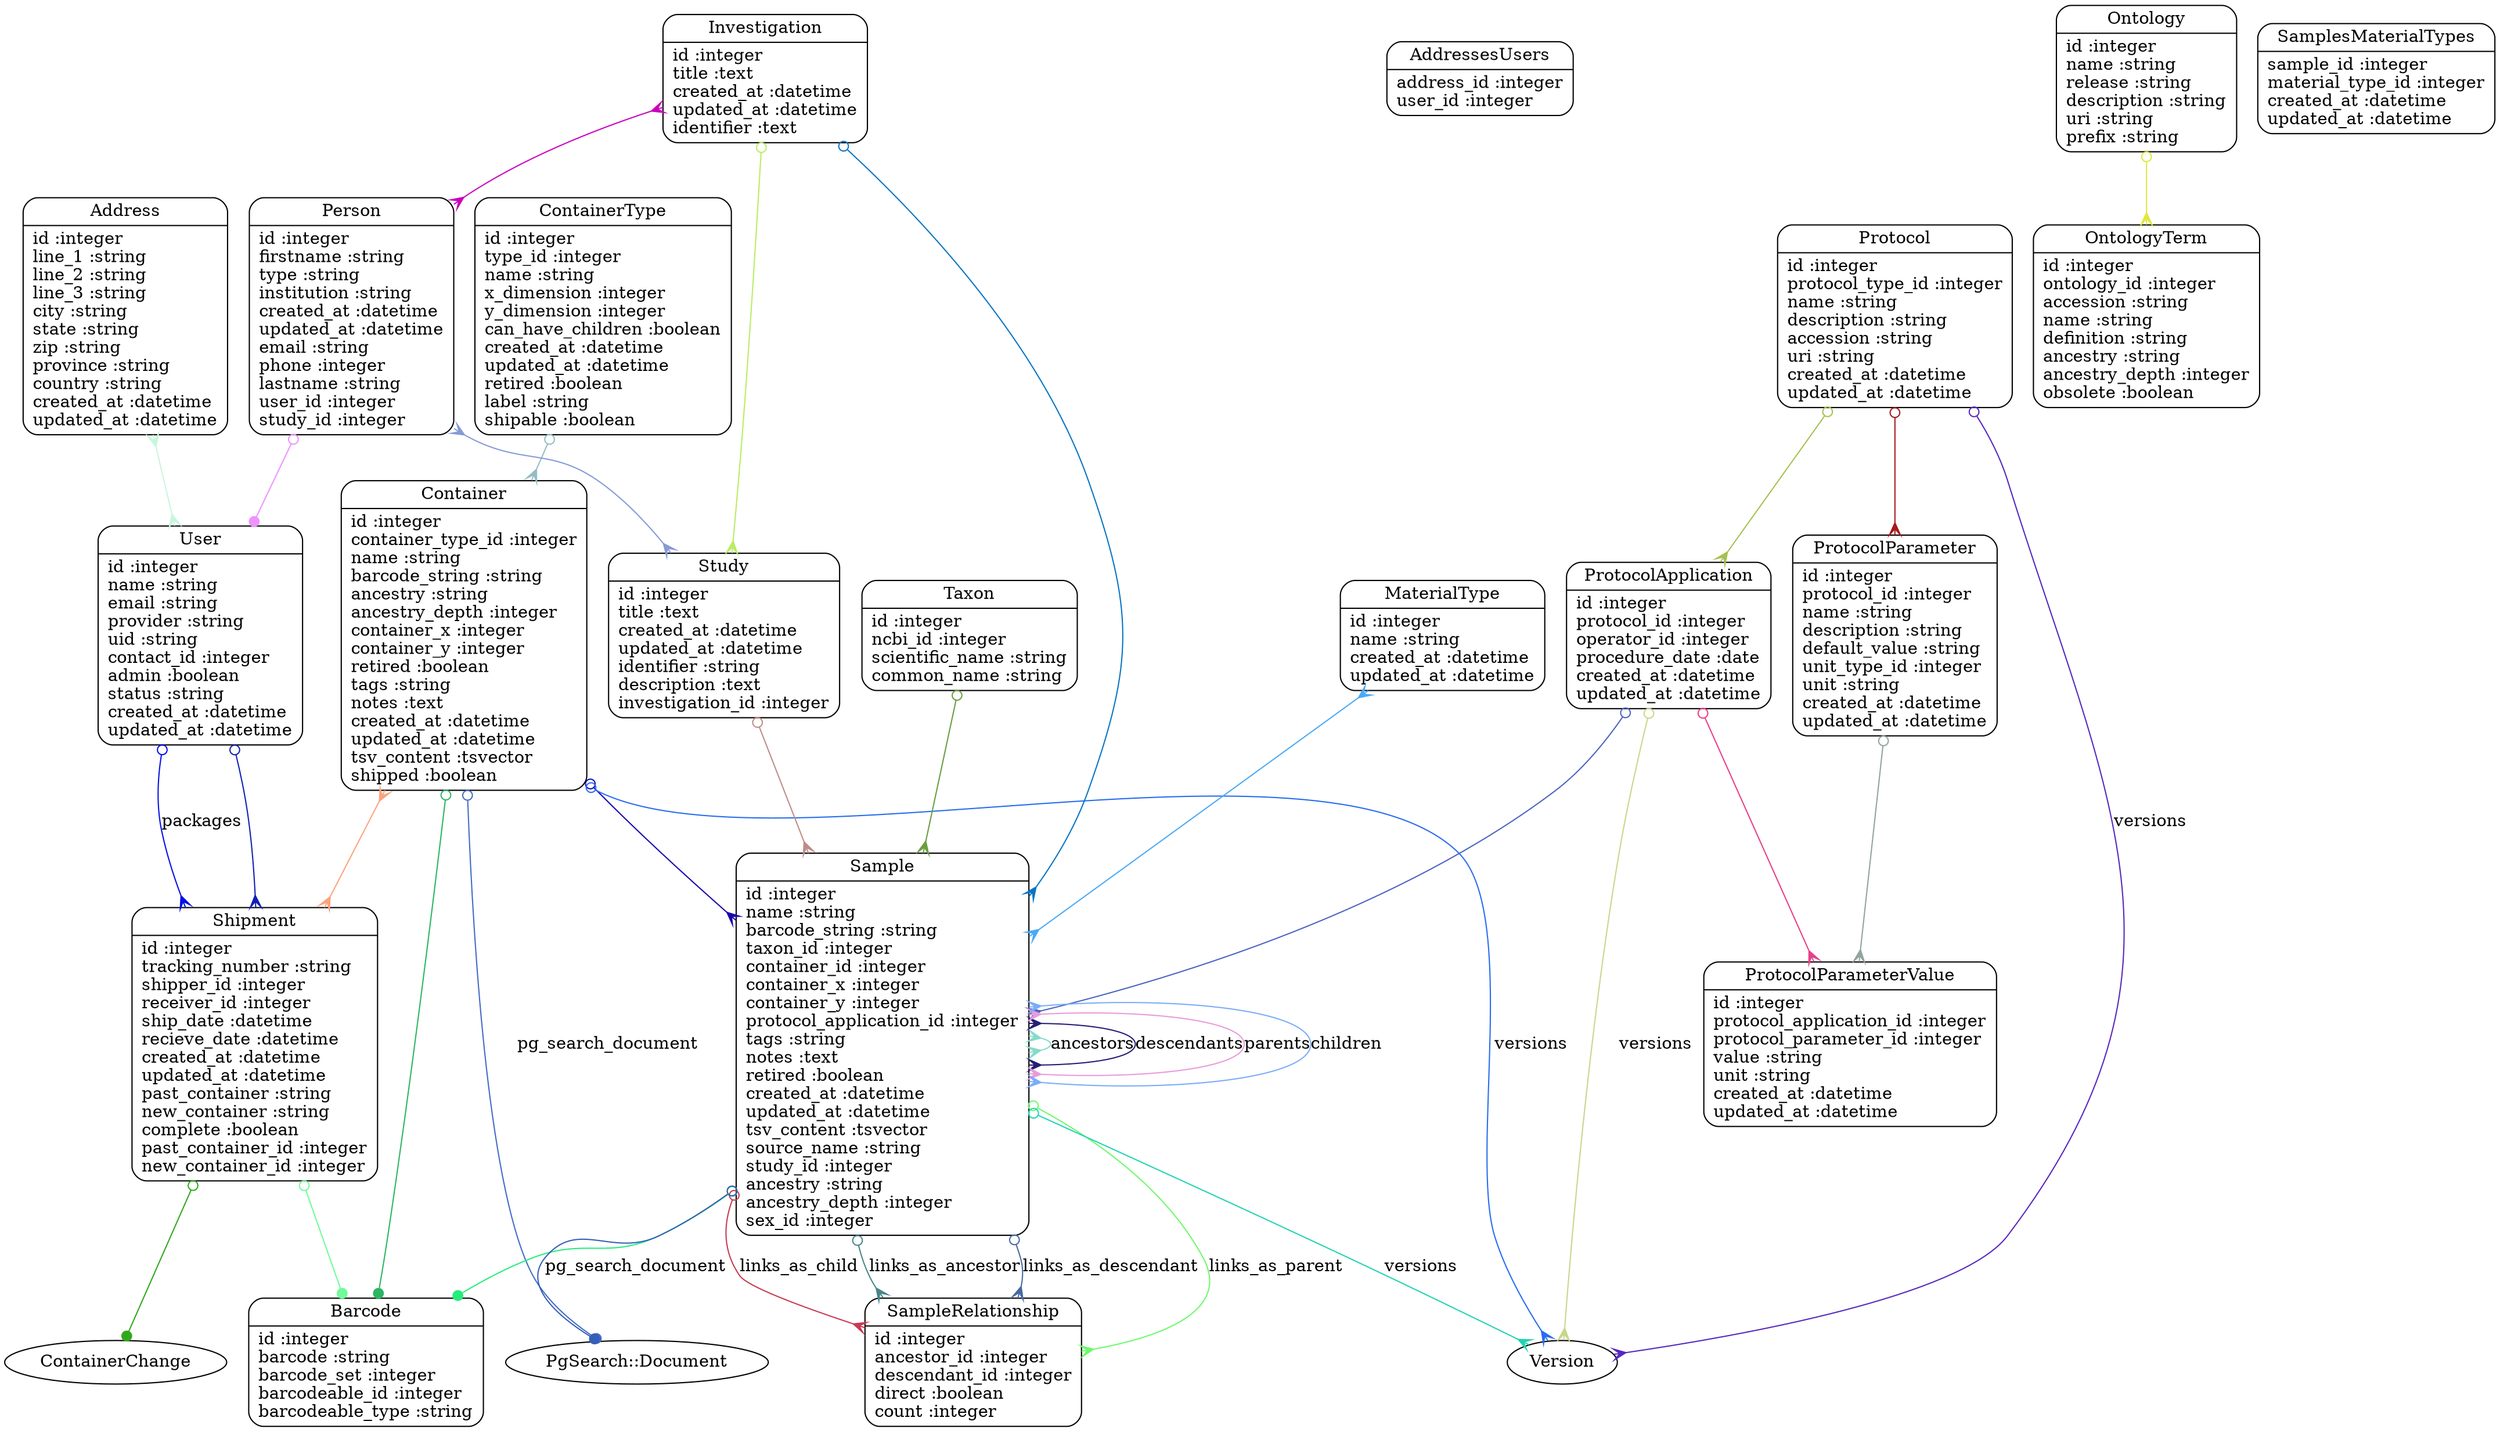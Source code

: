 digraph models_diagram {
	graph[overlap=false, splines=true]
	"Address" [shape=Mrecord, label="{Address|id :integer\lline_1 :string\lline_2 :string\lline_3 :string\lcity :string\lstate :string\lzip :string\lprovince :string\lcountry :string\lcreated_at :datetime\lupdated_at :datetime\l}"]
	"AddressesUsers" [shape=Mrecord, label="{AddressesUsers|address_id :integer\luser_id :integer\l}"]
	"Barcode" [shape=Mrecord, label="{Barcode|id :integer\lbarcode :string\lbarcode_set :integer\lbarcodeable_id :integer\lbarcodeable_type :string\l}"]
	"Container" [shape=Mrecord, label="{Container|id :integer\lcontainer_type_id :integer\lname :string\lbarcode_string :string\lancestry :string\lancestry_depth :integer\lcontainer_x :integer\lcontainer_y :integer\lretired :boolean\ltags :string\lnotes :text\lcreated_at :datetime\lupdated_at :datetime\ltsv_content :tsvector\lshipped :boolean\l}"]
	"ContainerType" [shape=Mrecord, label="{ContainerType|id :integer\ltype_id :integer\lname :string\lx_dimension :integer\ly_dimension :integer\lcan_have_children :boolean\lcreated_at :datetime\lupdated_at :datetime\lretired :boolean\llabel :string\lshipable :boolean\l}"]
	"Investigation" [shape=Mrecord, label="{Investigation|id :integer\ltitle :text\lcreated_at :datetime\lupdated_at :datetime\lidentifier :text\l}"]
	"MaterialType" [shape=Mrecord, label="{MaterialType|id :integer\lname :string\lcreated_at :datetime\lupdated_at :datetime\l}"]
	"Ontology" [shape=Mrecord, label="{Ontology|id :integer\lname :string\lrelease :string\ldescription :string\luri :string\lprefix :string\l}"]
	"OntologyTerm" [shape=Mrecord, label="{OntologyTerm|id :integer\lontology_id :integer\laccession :string\lname :string\ldefinition :string\lancestry :string\lancestry_depth :integer\lobsolete :boolean\l}"]
	"Person" [shape=Mrecord, label="{Person|id :integer\lfirstname :string\ltype :string\linstitution :string\lcreated_at :datetime\lupdated_at :datetime\lemail :string\lphone :integer\llastname :string\luser_id :integer\lstudy_id :integer\l}"]
	"Protocol" [shape=Mrecord, label="{Protocol|id :integer\lprotocol_type_id :integer\lname :string\ldescription :string\laccession :string\luri :string\lcreated_at :datetime\lupdated_at :datetime\l}"]
	"ProtocolApplication" [shape=Mrecord, label="{ProtocolApplication|id :integer\lprotocol_id :integer\loperator_id :integer\lprocedure_date :date\lcreated_at :datetime\lupdated_at :datetime\l}"]
	"ProtocolParameter" [shape=Mrecord, label="{ProtocolParameter|id :integer\lprotocol_id :integer\lname :string\ldescription :string\ldefault_value :string\lunit_type_id :integer\lunit :string\lcreated_at :datetime\lupdated_at :datetime\l}"]
	"ProtocolParameterValue" [shape=Mrecord, label="{ProtocolParameterValue|id :integer\lprotocol_application_id :integer\lprotocol_parameter_id :integer\lvalue :string\lunit :string\lcreated_at :datetime\lupdated_at :datetime\l}"]
	"Sample" [shape=Mrecord, label="{Sample|id :integer\lname :string\lbarcode_string :string\ltaxon_id :integer\lcontainer_id :integer\lcontainer_x :integer\lcontainer_y :integer\lprotocol_application_id :integer\ltags :string\lnotes :text\lretired :boolean\lcreated_at :datetime\lupdated_at :datetime\ltsv_content :tsvector\lsource_name :string\lstudy_id :integer\lancestry :string\lancestry_depth :integer\lsex_id :integer\l}"]
	"SampleRelationship" [shape=Mrecord, label="{SampleRelationship|id :integer\lancestor_id :integer\ldescendant_id :integer\ldirect :boolean\lcount :integer\l}"]
	"SamplesMaterialTypes" [shape=Mrecord, label="{SamplesMaterialTypes|sample_id :integer\lmaterial_type_id :integer\lcreated_at :datetime\lupdated_at :datetime\l}"]
	"Shipment" [shape=Mrecord, label="{Shipment|id :integer\ltracking_number :string\lshipper_id :integer\lreceiver_id :integer\lship_date :datetime\lrecieve_date :datetime\lcreated_at :datetime\lupdated_at :datetime\lpast_container :string\lnew_container :string\lcomplete :boolean\lpast_container_id :integer\lnew_container_id :integer\l}"]
	"Study" [shape=Mrecord, label="{Study|id :integer\ltitle :text\lcreated_at :datetime\lupdated_at :datetime\lidentifier :string\ldescription :text\linvestigation_id :integer\l}"]
	"Taxon" [shape=Mrecord, label="{Taxon|id :integer\lncbi_id :integer\lscientific_name :string\lcommon_name :string\l}"]
	"User" [shape=Mrecord, label="{User|id :integer\lname :string\lemail :string\lprovider :string\luid :string\lcontact_id :integer\ladmin :boolean\lstatus :string\lcreated_at :datetime\lupdated_at :datetime\l}"]
	"Address" -> "User" [arrowtail=crow, arrowhead=crow, dir=both color="#C7F6DD"]
	"Container" -> "Sample" [arrowtail=odot, arrowhead=crow, dir=both color="#1906AC"]
	"Container" -> "Barcode" [arrowtail=odot, arrowhead=dot, dir=both color="#2CB563"]
	"Container" -> "Shipment" [arrowtail=crow, arrowhead=crow, dir=both color="#FBA37C"]
	"Container" -> "Version" [label="versions", arrowtail=odot, arrowhead=crow, dir=both color="#286CF0"]
	"Container" -> "PgSearch::Document" [label="pg_search_document", arrowtail=odot, arrowhead=dot, dir=both color="#446BC6"]
	"ContainerType" -> "Container" [arrowtail=odot, arrowhead=crow, dir=both color="#94BCC4"]
	"Investigation" -> "Study" [arrowtail=odot, arrowhead=crow, dir=both color="#BAEC63"]
	"Investigation" -> "Sample" [arrowtail=odot, arrowhead=crow, dir=both color="#0975C4"]
	"Investigation" -> "Person" [arrowtail=crow, arrowhead=crow, dir=both color="#CA01BB"]
	"MaterialType" -> "Sample" [arrowtail=crow, arrowhead=crow, dir=both color="#4AAAF6"]
	"Ontology" -> "OntologyTerm" [arrowtail=odot, arrowhead=crow, dir=both color="#DFE83C"]
	"Person" -> "Study" [arrowtail=crow, arrowhead=crow, dir=both color="#869AD7"]
	"Person" -> "User" [arrowtail=odot, arrowhead=dot, dir=both color="#EE93FE"]
	"Protocol" -> "ProtocolApplication" [arrowtail=odot, arrowhead=crow, dir=both color="#A5C150"]
	"Protocol" -> "ProtocolParameter" [arrowtail=odot, arrowhead=crow, dir=both color="#A51A1D"]
	"Protocol" -> "Version" [label="versions", arrowtail=odot, arrowhead=crow, dir=both color="#5827BE"]
	"ProtocolApplication" -> "Sample" [arrowtail=odot, arrowhead=crow, dir=both color="#4B64C2"]
	"ProtocolApplication" -> "ProtocolParameterValue" [arrowtail=odot, arrowhead=crow, dir=both color="#E74089"]
	"ProtocolApplication" -> "Version" [label="versions", arrowtail=odot, arrowhead=crow, dir=both color="#C7D78A"]
	"ProtocolParameter" -> "ProtocolParameterValue" [arrowtail=odot, arrowhead=crow, dir=both color="#91A59C"]
	"Sample" -> "Barcode" [arrowtail=odot, arrowhead=dot, dir=both color="#25ED7D"]
	"Sample" -> "SampleRelationship" [label="links_as_ancestor", arrowtail=odot, arrowhead=crow, dir=both color="#48868A"]
	"Sample" -> "SampleRelationship" [label="links_as_descendant", arrowtail=odot, arrowhead=crow, dir=both color="#4669A2"]
	"Sample" -> "Sample" [label="ancestors", arrowtail=crow, arrowhead=crow, dir=both color="#86DACA"]
	"Sample" -> "Sample" [label="descendants", arrowtail=crow, arrowhead=crow, dir=both color="#241E76"]
	"Sample" -> "SampleRelationship" [label="links_as_parent", arrowtail=odot, arrowhead=crow, dir=both color="#6DF96C"]
	"Sample" -> "SampleRelationship" [label="links_as_child", arrowtail=odot, arrowhead=crow, dir=both color="#C83A51"]
	"Sample" -> "Sample" [label="parents", arrowtail=crow, arrowhead=crow, dir=both color="#E89BDA"]
	"Sample" -> "Sample" [label="children", arrowtail=crow, arrowhead=crow, dir=both color="#7AADF9"]
	"Sample" -> "PgSearch::Document" [label="pg_search_document", arrowtail=odot, arrowhead=dot, dir=both color="#355EB7"]
	"Sample" -> "Version" [label="versions", arrowtail=odot, arrowhead=crow, dir=both color="#22D3B1"]
	"Shipment" -> "Barcode" [arrowtail=odot, arrowhead=dot, dir=both color="#70FB9B"]
	"Shipment" -> "ContainerChange" [arrowtail=odot, arrowhead=dot, dir=both color="#30A81D"]
	"Study" -> "Sample" [arrowtail=odot, arrowhead=crow, dir=both color="#BE8C87"]
	"Taxon" -> "Sample" [arrowtail=odot, arrowhead=crow, dir=both color="#699E40"]
	"User" -> "Shipment" [arrowtail=odot, arrowhead=crow, dir=both color="#1220B1"]
	"User" -> "Shipment" [label="packages", arrowtail=odot, arrowhead=crow, dir=both color="#0610E6"]
}
